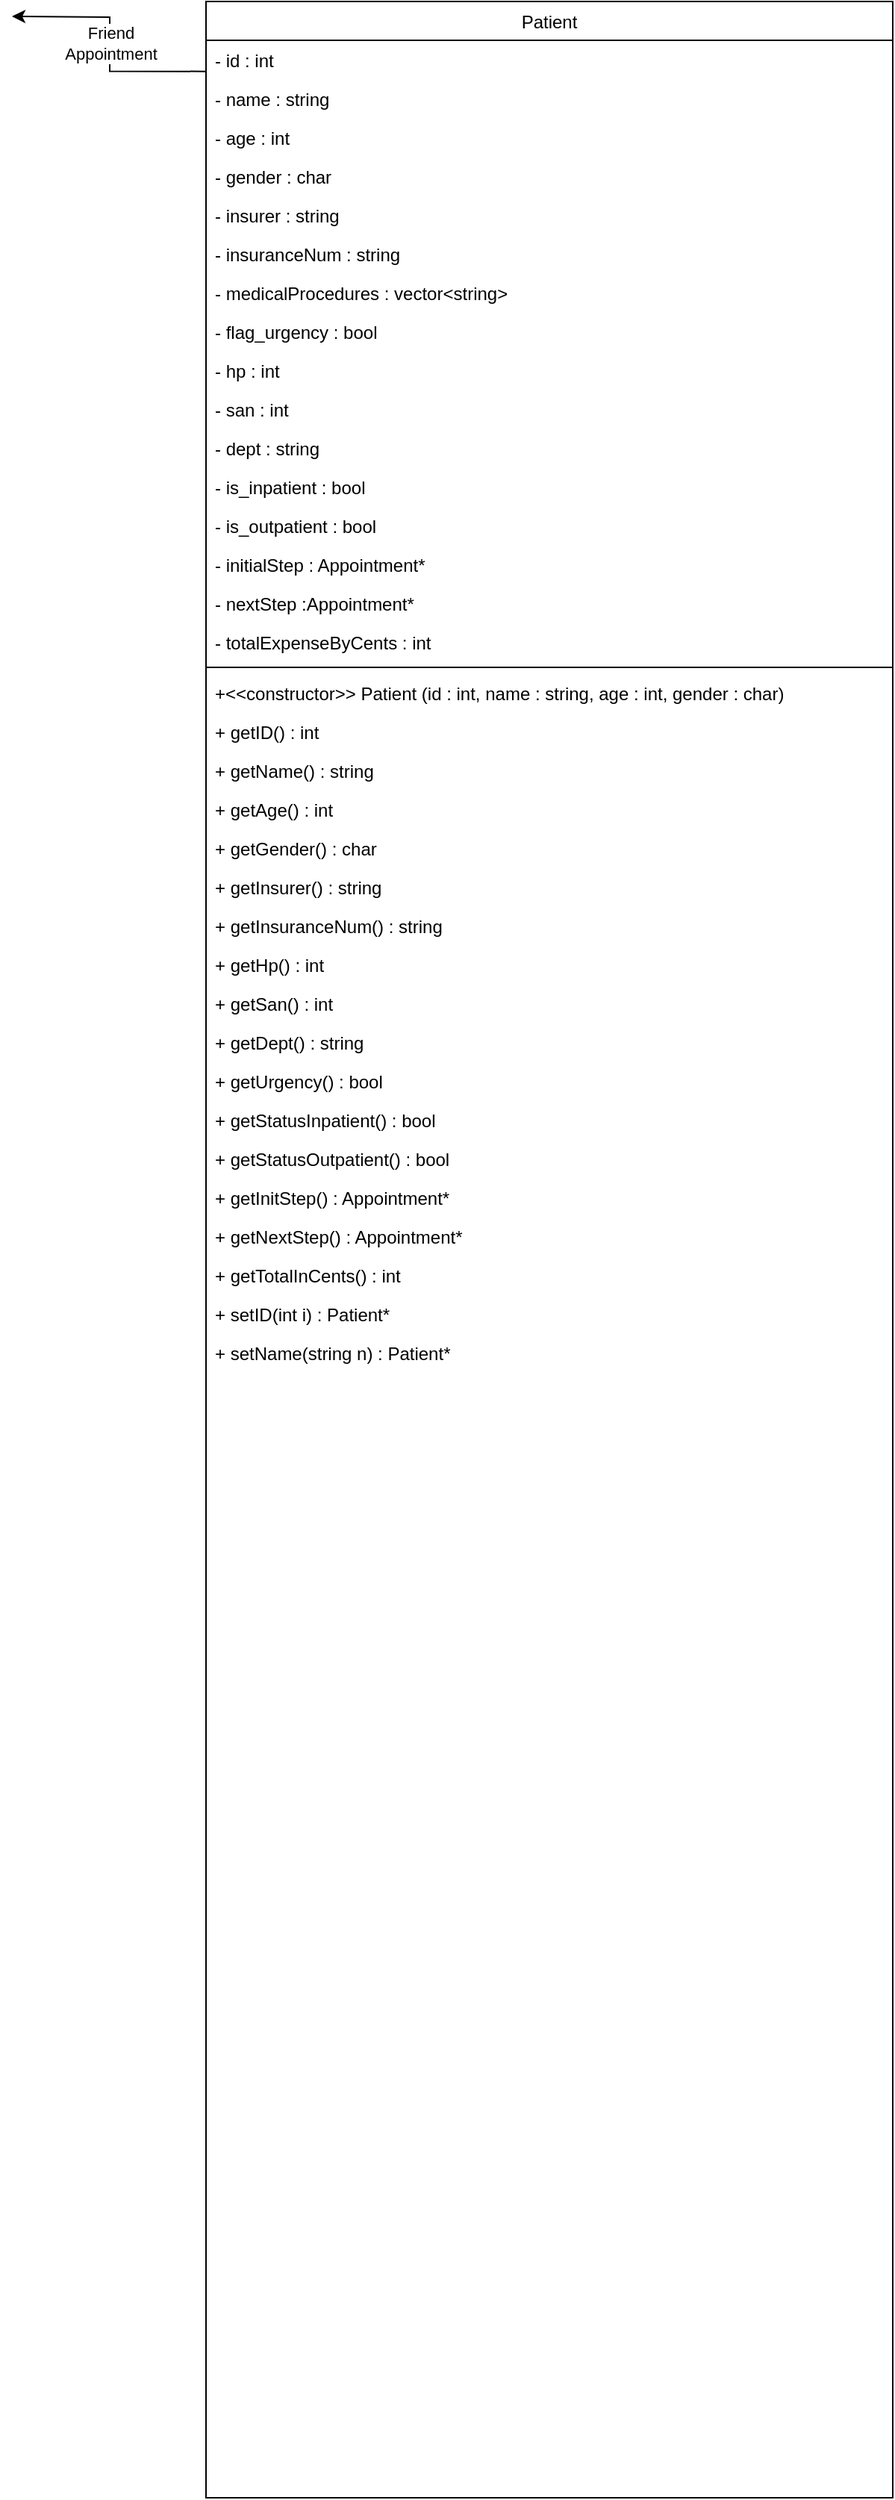 <mxfile version="24.0.2" type="github">
  <diagram name="第 1 页" id="0bD3lU0_Pifh6ExXDQBx">
    <mxGraphModel dx="478" dy="447" grid="1" gridSize="10" guides="1" tooltips="1" connect="1" arrows="1" fold="1" page="1" pageScale="1" pageWidth="827" pageHeight="1169" math="0" shadow="0">
      <root>
        <mxCell id="0" />
        <mxCell id="1" parent="0" />
        <mxCell id="EDMrqdcetq08YhEvp83--6" value="&lt;div&gt;Friend &lt;br&gt;&lt;/div&gt;&lt;div&gt;Appointment&lt;br&gt;&lt;/div&gt;" style="edgeStyle=orthogonalEdgeStyle;rounded=0;orthogonalLoop=1;jettySize=auto;html=1;exitX=0;exitY=0.028;exitDx=0;exitDy=0;exitPerimeter=0;" edge="1" parent="1" source="EDMrqdcetq08YhEvp83--1">
          <mxGeometry relative="1" as="geometry">
            <mxPoint x="40" y="80" as="targetPoint" />
          </mxGeometry>
        </mxCell>
        <mxCell id="EDMrqdcetq08YhEvp83--1" value="Patient" style="swimlane;fontStyle=0;align=center;verticalAlign=top;childLayout=stackLayout;horizontal=1;startSize=26;horizontalStack=0;resizeParent=1;resizeLast=0;collapsible=1;marginBottom=0;rounded=0;shadow=0;strokeWidth=1;" vertex="1" parent="1">
          <mxGeometry x="170" y="70" width="460" height="1672" as="geometry">
            <mxRectangle x="550" y="140" width="160" height="26" as="alternateBounds" />
          </mxGeometry>
        </mxCell>
        <mxCell id="EDMrqdcetq08YhEvp83--2" value="- id : int" style="text;align=left;verticalAlign=top;spacingLeft=4;spacingRight=4;overflow=hidden;rotatable=0;points=[[0,0.5],[1,0.5]];portConstraint=eastwest;" vertex="1" parent="EDMrqdcetq08YhEvp83--1">
          <mxGeometry y="26" width="460" height="26" as="geometry" />
        </mxCell>
        <mxCell id="EDMrqdcetq08YhEvp83--18" value="- name : string" style="text;align=left;verticalAlign=top;spacingLeft=4;spacingRight=4;overflow=hidden;rotatable=0;points=[[0,0.5],[1,0.5]];portConstraint=eastwest;" vertex="1" parent="EDMrqdcetq08YhEvp83--1">
          <mxGeometry y="52" width="460" height="26" as="geometry" />
        </mxCell>
        <mxCell id="EDMrqdcetq08YhEvp83--17" value="- age : int" style="text;align=left;verticalAlign=top;spacingLeft=4;spacingRight=4;overflow=hidden;rotatable=0;points=[[0,0.5],[1,0.5]];portConstraint=eastwest;" vertex="1" parent="EDMrqdcetq08YhEvp83--1">
          <mxGeometry y="78" width="460" height="26" as="geometry" />
        </mxCell>
        <mxCell id="EDMrqdcetq08YhEvp83--16" value="- gender : char" style="text;align=left;verticalAlign=top;spacingLeft=4;spacingRight=4;overflow=hidden;rotatable=0;points=[[0,0.5],[1,0.5]];portConstraint=eastwest;" vertex="1" parent="EDMrqdcetq08YhEvp83--1">
          <mxGeometry y="104" width="460" height="26" as="geometry" />
        </mxCell>
        <mxCell id="EDMrqdcetq08YhEvp83--15" value="- insurer : string" style="text;align=left;verticalAlign=top;spacingLeft=4;spacingRight=4;overflow=hidden;rotatable=0;points=[[0,0.5],[1,0.5]];portConstraint=eastwest;" vertex="1" parent="EDMrqdcetq08YhEvp83--1">
          <mxGeometry y="130" width="460" height="26" as="geometry" />
        </mxCell>
        <mxCell id="EDMrqdcetq08YhEvp83--14" value="- insuranceNum : string" style="text;align=left;verticalAlign=top;spacingLeft=4;spacingRight=4;overflow=hidden;rotatable=0;points=[[0,0.5],[1,0.5]];portConstraint=eastwest;" vertex="1" parent="EDMrqdcetq08YhEvp83--1">
          <mxGeometry y="156" width="460" height="26" as="geometry" />
        </mxCell>
        <mxCell id="EDMrqdcetq08YhEvp83--13" value="- medicalProcedures : vector&lt;string&gt;" style="text;align=left;verticalAlign=top;spacingLeft=4;spacingRight=4;overflow=hidden;rotatable=0;points=[[0,0.5],[1,0.5]];portConstraint=eastwest;" vertex="1" parent="EDMrqdcetq08YhEvp83--1">
          <mxGeometry y="182" width="460" height="26" as="geometry" />
        </mxCell>
        <mxCell id="EDMrqdcetq08YhEvp83--23" value="- flag_urgency : bool" style="text;align=left;verticalAlign=top;spacingLeft=4;spacingRight=4;overflow=hidden;rotatable=0;points=[[0,0.5],[1,0.5]];portConstraint=eastwest;" vertex="1" parent="EDMrqdcetq08YhEvp83--1">
          <mxGeometry y="208" width="460" height="26" as="geometry" />
        </mxCell>
        <mxCell id="EDMrqdcetq08YhEvp83--22" value="- hp : int" style="text;align=left;verticalAlign=top;spacingLeft=4;spacingRight=4;overflow=hidden;rotatable=0;points=[[0,0.5],[1,0.5]];portConstraint=eastwest;" vertex="1" parent="EDMrqdcetq08YhEvp83--1">
          <mxGeometry y="234" width="460" height="26" as="geometry" />
        </mxCell>
        <mxCell id="EDMrqdcetq08YhEvp83--21" value="- san : int" style="text;align=left;verticalAlign=top;spacingLeft=4;spacingRight=4;overflow=hidden;rotatable=0;points=[[0,0.5],[1,0.5]];portConstraint=eastwest;" vertex="1" parent="EDMrqdcetq08YhEvp83--1">
          <mxGeometry y="260" width="460" height="26" as="geometry" />
        </mxCell>
        <mxCell id="EDMrqdcetq08YhEvp83--20" value="- dept : string" style="text;align=left;verticalAlign=top;spacingLeft=4;spacingRight=4;overflow=hidden;rotatable=0;points=[[0,0.5],[1,0.5]];portConstraint=eastwest;" vertex="1" parent="EDMrqdcetq08YhEvp83--1">
          <mxGeometry y="286" width="460" height="26" as="geometry" />
        </mxCell>
        <mxCell id="EDMrqdcetq08YhEvp83--19" value="- is_inpatient : bool" style="text;align=left;verticalAlign=top;spacingLeft=4;spacingRight=4;overflow=hidden;rotatable=0;points=[[0,0.5],[1,0.5]];portConstraint=eastwest;" vertex="1" parent="EDMrqdcetq08YhEvp83--1">
          <mxGeometry y="312" width="460" height="26" as="geometry" />
        </mxCell>
        <mxCell id="EDMrqdcetq08YhEvp83--26" value="- is_outpatient : bool" style="text;align=left;verticalAlign=top;spacingLeft=4;spacingRight=4;overflow=hidden;rotatable=0;points=[[0,0.5],[1,0.5]];portConstraint=eastwest;" vertex="1" parent="EDMrqdcetq08YhEvp83--1">
          <mxGeometry y="338" width="460" height="26" as="geometry" />
        </mxCell>
        <mxCell id="EDMrqdcetq08YhEvp83--25" value="- initialStep : Appointment*" style="text;align=left;verticalAlign=top;spacingLeft=4;spacingRight=4;overflow=hidden;rotatable=0;points=[[0,0.5],[1,0.5]];portConstraint=eastwest;" vertex="1" parent="EDMrqdcetq08YhEvp83--1">
          <mxGeometry y="364" width="460" height="26" as="geometry" />
        </mxCell>
        <mxCell id="EDMrqdcetq08YhEvp83--24" value="- nextStep :Appointment*" style="text;align=left;verticalAlign=top;spacingLeft=4;spacingRight=4;overflow=hidden;rotatable=0;points=[[0,0.5],[1,0.5]];portConstraint=eastwest;" vertex="1" parent="EDMrqdcetq08YhEvp83--1">
          <mxGeometry y="390" width="460" height="26" as="geometry" />
        </mxCell>
        <mxCell id="EDMrqdcetq08YhEvp83--28" value="- totalExpenseByCents : int" style="text;align=left;verticalAlign=top;spacingLeft=4;spacingRight=4;overflow=hidden;rotatable=0;points=[[0,0.5],[1,0.5]];portConstraint=eastwest;" vertex="1" parent="EDMrqdcetq08YhEvp83--1">
          <mxGeometry y="416" width="460" height="26" as="geometry" />
        </mxCell>
        <mxCell id="EDMrqdcetq08YhEvp83--3" value="" style="line;html=1;strokeWidth=1;align=left;verticalAlign=middle;spacingTop=-1;spacingLeft=3;spacingRight=3;rotatable=0;labelPosition=right;points=[];portConstraint=eastwest;" vertex="1" parent="EDMrqdcetq08YhEvp83--1">
          <mxGeometry y="442" width="460" height="8" as="geometry" />
        </mxCell>
        <mxCell id="EDMrqdcetq08YhEvp83--4" value="+&lt;&lt;constructor&gt;&gt; Patient (id : int, name : string, age : int, gender : char)" style="text;align=left;verticalAlign=top;spacingLeft=4;spacingRight=4;overflow=hidden;rotatable=0;points=[[0,0.5],[1,0.5]];portConstraint=eastwest;" vertex="1" parent="EDMrqdcetq08YhEvp83--1">
          <mxGeometry y="450" width="460" height="26" as="geometry" />
        </mxCell>
        <mxCell id="EDMrqdcetq08YhEvp83--7" value="+ getID() : int" style="text;align=left;verticalAlign=top;spacingLeft=4;spacingRight=4;overflow=hidden;rotatable=0;points=[[0,0.5],[1,0.5]];portConstraint=eastwest;" vertex="1" parent="EDMrqdcetq08YhEvp83--1">
          <mxGeometry y="476" width="460" height="26" as="geometry" />
        </mxCell>
        <mxCell id="EDMrqdcetq08YhEvp83--8" value="+ getName() : string" style="text;align=left;verticalAlign=top;spacingLeft=4;spacingRight=4;overflow=hidden;rotatable=0;points=[[0,0.5],[1,0.5]];portConstraint=eastwest;" vertex="1" parent="EDMrqdcetq08YhEvp83--1">
          <mxGeometry y="502" width="460" height="26" as="geometry" />
        </mxCell>
        <mxCell id="EDMrqdcetq08YhEvp83--9" value="+ getAge() : int" style="text;align=left;verticalAlign=top;spacingLeft=4;spacingRight=4;overflow=hidden;rotatable=0;points=[[0,0.5],[1,0.5]];portConstraint=eastwest;" vertex="1" parent="EDMrqdcetq08YhEvp83--1">
          <mxGeometry y="528" width="460" height="26" as="geometry" />
        </mxCell>
        <mxCell id="EDMrqdcetq08YhEvp83--43" value="+ getGender() : char" style="text;align=left;verticalAlign=top;spacingLeft=4;spacingRight=4;overflow=hidden;rotatable=0;points=[[0,0.5],[1,0.5]];portConstraint=eastwest;" vertex="1" parent="EDMrqdcetq08YhEvp83--1">
          <mxGeometry y="554" width="460" height="26" as="geometry" />
        </mxCell>
        <mxCell id="EDMrqdcetq08YhEvp83--42" value="+ getInsurer() : string" style="text;align=left;verticalAlign=top;spacingLeft=4;spacingRight=4;overflow=hidden;rotatable=0;points=[[0,0.5],[1,0.5]];portConstraint=eastwest;" vertex="1" parent="EDMrqdcetq08YhEvp83--1">
          <mxGeometry y="580" width="460" height="26" as="geometry" />
        </mxCell>
        <mxCell id="EDMrqdcetq08YhEvp83--41" value="+ getInsuranceNum() : string" style="text;align=left;verticalAlign=top;spacingLeft=4;spacingRight=4;overflow=hidden;rotatable=0;points=[[0,0.5],[1,0.5]];portConstraint=eastwest;" vertex="1" parent="EDMrqdcetq08YhEvp83--1">
          <mxGeometry y="606" width="460" height="26" as="geometry" />
        </mxCell>
        <mxCell id="EDMrqdcetq08YhEvp83--40" value="+ getHp() : int" style="text;align=left;verticalAlign=top;spacingLeft=4;spacingRight=4;overflow=hidden;rotatable=0;points=[[0,0.5],[1,0.5]];portConstraint=eastwest;" vertex="1" parent="EDMrqdcetq08YhEvp83--1">
          <mxGeometry y="632" width="460" height="26" as="geometry" />
        </mxCell>
        <mxCell id="EDMrqdcetq08YhEvp83--39" value="+ getSan() : int" style="text;align=left;verticalAlign=top;spacingLeft=4;spacingRight=4;overflow=hidden;rotatable=0;points=[[0,0.5],[1,0.5]];portConstraint=eastwest;" vertex="1" parent="EDMrqdcetq08YhEvp83--1">
          <mxGeometry y="658" width="460" height="26" as="geometry" />
        </mxCell>
        <mxCell id="EDMrqdcetq08YhEvp83--38" value="+ getDept() : string" style="text;align=left;verticalAlign=top;spacingLeft=4;spacingRight=4;overflow=hidden;rotatable=0;points=[[0,0.5],[1,0.5]];portConstraint=eastwest;" vertex="1" parent="EDMrqdcetq08YhEvp83--1">
          <mxGeometry y="684" width="460" height="26" as="geometry" />
        </mxCell>
        <mxCell id="EDMrqdcetq08YhEvp83--37" value="+ getUrgency() : bool" style="text;align=left;verticalAlign=top;spacingLeft=4;spacingRight=4;overflow=hidden;rotatable=0;points=[[0,0.5],[1,0.5]];portConstraint=eastwest;" vertex="1" parent="EDMrqdcetq08YhEvp83--1">
          <mxGeometry y="710" width="460" height="26" as="geometry" />
        </mxCell>
        <mxCell id="EDMrqdcetq08YhEvp83--36" value="+ getStatusInpatient() : bool" style="text;align=left;verticalAlign=top;spacingLeft=4;spacingRight=4;overflow=hidden;rotatable=0;points=[[0,0.5],[1,0.5]];portConstraint=eastwest;" vertex="1" parent="EDMrqdcetq08YhEvp83--1">
          <mxGeometry y="736" width="460" height="26" as="geometry" />
        </mxCell>
        <mxCell id="EDMrqdcetq08YhEvp83--35" value="+ getStatusOutpatient() : bool" style="text;align=left;verticalAlign=top;spacingLeft=4;spacingRight=4;overflow=hidden;rotatable=0;points=[[0,0.5],[1,0.5]];portConstraint=eastwest;" vertex="1" parent="EDMrqdcetq08YhEvp83--1">
          <mxGeometry y="762" width="460" height="26" as="geometry" />
        </mxCell>
        <mxCell id="EDMrqdcetq08YhEvp83--34" value="+ getInitStep() : Appointment*" style="text;align=left;verticalAlign=top;spacingLeft=4;spacingRight=4;overflow=hidden;rotatable=0;points=[[0,0.5],[1,0.5]];portConstraint=eastwest;" vertex="1" parent="EDMrqdcetq08YhEvp83--1">
          <mxGeometry y="788" width="460" height="26" as="geometry" />
        </mxCell>
        <mxCell id="EDMrqdcetq08YhEvp83--33" value="+ getNextStep() : Appointment*" style="text;align=left;verticalAlign=top;spacingLeft=4;spacingRight=4;overflow=hidden;rotatable=0;points=[[0,0.5],[1,0.5]];portConstraint=eastwest;" vertex="1" parent="EDMrqdcetq08YhEvp83--1">
          <mxGeometry y="814" width="460" height="26" as="geometry" />
        </mxCell>
        <mxCell id="EDMrqdcetq08YhEvp83--32" value="+ getTotalInCents() : int" style="text;align=left;verticalAlign=top;spacingLeft=4;spacingRight=4;overflow=hidden;rotatable=0;points=[[0,0.5],[1,0.5]];portConstraint=eastwest;" vertex="1" parent="EDMrqdcetq08YhEvp83--1">
          <mxGeometry y="840" width="460" height="26" as="geometry" />
        </mxCell>
        <mxCell id="EDMrqdcetq08YhEvp83--31" value="+ setID(int i) : Patient*" style="text;align=left;verticalAlign=top;spacingLeft=4;spacingRight=4;overflow=hidden;rotatable=0;points=[[0,0.5],[1,0.5]];portConstraint=eastwest;" vertex="1" parent="EDMrqdcetq08YhEvp83--1">
          <mxGeometry y="866" width="460" height="26" as="geometry" />
        </mxCell>
        <mxCell id="EDMrqdcetq08YhEvp83--68" value="+ setName(string n) : Patient*" style="text;align=left;verticalAlign=top;spacingLeft=4;spacingRight=4;overflow=hidden;rotatable=0;points=[[0,0.5],[1,0.5]];portConstraint=eastwest;" vertex="1" parent="EDMrqdcetq08YhEvp83--1">
          <mxGeometry y="892" width="460" height="26" as="geometry" />
        </mxCell>
        <mxCell id="EDMrqdcetq08YhEvp83--67" style="text;align=left;verticalAlign=top;spacingLeft=4;spacingRight=4;overflow=hidden;rotatable=0;points=[[0,0.5],[1,0.5]];portConstraint=eastwest;" vertex="1" parent="EDMrqdcetq08YhEvp83--1">
          <mxGeometry y="918" width="460" height="26" as="geometry" />
        </mxCell>
        <mxCell id="EDMrqdcetq08YhEvp83--66" style="text;align=left;verticalAlign=top;spacingLeft=4;spacingRight=4;overflow=hidden;rotatable=0;points=[[0,0.5],[1,0.5]];portConstraint=eastwest;" vertex="1" parent="EDMrqdcetq08YhEvp83--1">
          <mxGeometry y="944" width="460" height="26" as="geometry" />
        </mxCell>
        <mxCell id="EDMrqdcetq08YhEvp83--65" style="text;align=left;verticalAlign=top;spacingLeft=4;spacingRight=4;overflow=hidden;rotatable=0;points=[[0,0.5],[1,0.5]];portConstraint=eastwest;" vertex="1" parent="EDMrqdcetq08YhEvp83--1">
          <mxGeometry y="970" width="460" height="26" as="geometry" />
        </mxCell>
        <mxCell id="EDMrqdcetq08YhEvp83--64" style="text;align=left;verticalAlign=top;spacingLeft=4;spacingRight=4;overflow=hidden;rotatable=0;points=[[0,0.5],[1,0.5]];portConstraint=eastwest;" vertex="1" parent="EDMrqdcetq08YhEvp83--1">
          <mxGeometry y="996" width="460" height="26" as="geometry" />
        </mxCell>
        <mxCell id="EDMrqdcetq08YhEvp83--63" style="text;align=left;verticalAlign=top;spacingLeft=4;spacingRight=4;overflow=hidden;rotatable=0;points=[[0,0.5],[1,0.5]];portConstraint=eastwest;" vertex="1" parent="EDMrqdcetq08YhEvp83--1">
          <mxGeometry y="1022" width="460" height="26" as="geometry" />
        </mxCell>
        <mxCell id="EDMrqdcetq08YhEvp83--62" style="text;align=left;verticalAlign=top;spacingLeft=4;spacingRight=4;overflow=hidden;rotatable=0;points=[[0,0.5],[1,0.5]];portConstraint=eastwest;" vertex="1" parent="EDMrqdcetq08YhEvp83--1">
          <mxGeometry y="1048" width="460" height="26" as="geometry" />
        </mxCell>
        <mxCell id="EDMrqdcetq08YhEvp83--61" style="text;align=left;verticalAlign=top;spacingLeft=4;spacingRight=4;overflow=hidden;rotatable=0;points=[[0,0.5],[1,0.5]];portConstraint=eastwest;" vertex="1" parent="EDMrqdcetq08YhEvp83--1">
          <mxGeometry y="1074" width="460" height="26" as="geometry" />
        </mxCell>
        <mxCell id="EDMrqdcetq08YhEvp83--60" style="text;align=left;verticalAlign=top;spacingLeft=4;spacingRight=4;overflow=hidden;rotatable=0;points=[[0,0.5],[1,0.5]];portConstraint=eastwest;" vertex="1" parent="EDMrqdcetq08YhEvp83--1">
          <mxGeometry y="1100" width="460" height="26" as="geometry" />
        </mxCell>
        <mxCell id="EDMrqdcetq08YhEvp83--59" style="text;align=left;verticalAlign=top;spacingLeft=4;spacingRight=4;overflow=hidden;rotatable=0;points=[[0,0.5],[1,0.5]];portConstraint=eastwest;" vertex="1" parent="EDMrqdcetq08YhEvp83--1">
          <mxGeometry y="1126" width="460" height="26" as="geometry" />
        </mxCell>
        <mxCell id="EDMrqdcetq08YhEvp83--58" style="text;align=left;verticalAlign=top;spacingLeft=4;spacingRight=4;overflow=hidden;rotatable=0;points=[[0,0.5],[1,0.5]];portConstraint=eastwest;" vertex="1" parent="EDMrqdcetq08YhEvp83--1">
          <mxGeometry y="1152" width="460" height="26" as="geometry" />
        </mxCell>
        <mxCell id="EDMrqdcetq08YhEvp83--57" style="text;align=left;verticalAlign=top;spacingLeft=4;spacingRight=4;overflow=hidden;rotatable=0;points=[[0,0.5],[1,0.5]];portConstraint=eastwest;" vertex="1" parent="EDMrqdcetq08YhEvp83--1">
          <mxGeometry y="1178" width="460" height="26" as="geometry" />
        </mxCell>
        <mxCell id="EDMrqdcetq08YhEvp83--56" style="text;align=left;verticalAlign=top;spacingLeft=4;spacingRight=4;overflow=hidden;rotatable=0;points=[[0,0.5],[1,0.5]];portConstraint=eastwest;" vertex="1" parent="EDMrqdcetq08YhEvp83--1">
          <mxGeometry y="1204" width="460" height="26" as="geometry" />
        </mxCell>
        <mxCell id="EDMrqdcetq08YhEvp83--55" style="text;align=left;verticalAlign=top;spacingLeft=4;spacingRight=4;overflow=hidden;rotatable=0;points=[[0,0.5],[1,0.5]];portConstraint=eastwest;" vertex="1" parent="EDMrqdcetq08YhEvp83--1">
          <mxGeometry y="1230" width="460" height="26" as="geometry" />
        </mxCell>
        <mxCell id="EDMrqdcetq08YhEvp83--54" style="text;align=left;verticalAlign=top;spacingLeft=4;spacingRight=4;overflow=hidden;rotatable=0;points=[[0,0.5],[1,0.5]];portConstraint=eastwest;" vertex="1" parent="EDMrqdcetq08YhEvp83--1">
          <mxGeometry y="1256" width="460" height="26" as="geometry" />
        </mxCell>
        <mxCell id="EDMrqdcetq08YhEvp83--53" style="text;align=left;verticalAlign=top;spacingLeft=4;spacingRight=4;overflow=hidden;rotatable=0;points=[[0,0.5],[1,0.5]];portConstraint=eastwest;" vertex="1" parent="EDMrqdcetq08YhEvp83--1">
          <mxGeometry y="1282" width="460" height="26" as="geometry" />
        </mxCell>
        <mxCell id="EDMrqdcetq08YhEvp83--52" style="text;align=left;verticalAlign=top;spacingLeft=4;spacingRight=4;overflow=hidden;rotatable=0;points=[[0,0.5],[1,0.5]];portConstraint=eastwest;" vertex="1" parent="EDMrqdcetq08YhEvp83--1">
          <mxGeometry y="1308" width="460" height="26" as="geometry" />
        </mxCell>
        <mxCell id="EDMrqdcetq08YhEvp83--51" style="text;align=left;verticalAlign=top;spacingLeft=4;spacingRight=4;overflow=hidden;rotatable=0;points=[[0,0.5],[1,0.5]];portConstraint=eastwest;" vertex="1" parent="EDMrqdcetq08YhEvp83--1">
          <mxGeometry y="1334" width="460" height="26" as="geometry" />
        </mxCell>
        <mxCell id="EDMrqdcetq08YhEvp83--50" style="text;align=left;verticalAlign=top;spacingLeft=4;spacingRight=4;overflow=hidden;rotatable=0;points=[[0,0.5],[1,0.5]];portConstraint=eastwest;" vertex="1" parent="EDMrqdcetq08YhEvp83--1">
          <mxGeometry y="1360" width="460" height="26" as="geometry" />
        </mxCell>
        <mxCell id="EDMrqdcetq08YhEvp83--49" style="text;align=left;verticalAlign=top;spacingLeft=4;spacingRight=4;overflow=hidden;rotatable=0;points=[[0,0.5],[1,0.5]];portConstraint=eastwest;" vertex="1" parent="EDMrqdcetq08YhEvp83--1">
          <mxGeometry y="1386" width="460" height="26" as="geometry" />
        </mxCell>
        <mxCell id="EDMrqdcetq08YhEvp83--48" style="text;align=left;verticalAlign=top;spacingLeft=4;spacingRight=4;overflow=hidden;rotatable=0;points=[[0,0.5],[1,0.5]];portConstraint=eastwest;" vertex="1" parent="EDMrqdcetq08YhEvp83--1">
          <mxGeometry y="1412" width="460" height="26" as="geometry" />
        </mxCell>
        <mxCell id="EDMrqdcetq08YhEvp83--47" style="text;align=left;verticalAlign=top;spacingLeft=4;spacingRight=4;overflow=hidden;rotatable=0;points=[[0,0.5],[1,0.5]];portConstraint=eastwest;" vertex="1" parent="EDMrqdcetq08YhEvp83--1">
          <mxGeometry y="1438" width="460" height="26" as="geometry" />
        </mxCell>
        <mxCell id="EDMrqdcetq08YhEvp83--46" style="text;align=left;verticalAlign=top;spacingLeft=4;spacingRight=4;overflow=hidden;rotatable=0;points=[[0,0.5],[1,0.5]];portConstraint=eastwest;" vertex="1" parent="EDMrqdcetq08YhEvp83--1">
          <mxGeometry y="1464" width="460" height="26" as="geometry" />
        </mxCell>
        <mxCell id="EDMrqdcetq08YhEvp83--45" style="text;align=left;verticalAlign=top;spacingLeft=4;spacingRight=4;overflow=hidden;rotatable=0;points=[[0,0.5],[1,0.5]];portConstraint=eastwest;" vertex="1" parent="EDMrqdcetq08YhEvp83--1">
          <mxGeometry y="1490" width="460" height="26" as="geometry" />
        </mxCell>
        <mxCell id="EDMrqdcetq08YhEvp83--44" style="text;align=left;verticalAlign=top;spacingLeft=4;spacingRight=4;overflow=hidden;rotatable=0;points=[[0,0.5],[1,0.5]];portConstraint=eastwest;" vertex="1" parent="EDMrqdcetq08YhEvp83--1">
          <mxGeometry y="1516" width="460" height="26" as="geometry" />
        </mxCell>
        <mxCell id="EDMrqdcetq08YhEvp83--30" style="text;align=left;verticalAlign=top;spacingLeft=4;spacingRight=4;overflow=hidden;rotatable=0;points=[[0,0.5],[1,0.5]];portConstraint=eastwest;" vertex="1" parent="EDMrqdcetq08YhEvp83--1">
          <mxGeometry y="1542" width="460" height="26" as="geometry" />
        </mxCell>
        <mxCell id="EDMrqdcetq08YhEvp83--29" style="text;align=left;verticalAlign=top;spacingLeft=4;spacingRight=4;overflow=hidden;rotatable=0;points=[[0,0.5],[1,0.5]];portConstraint=eastwest;" vertex="1" parent="EDMrqdcetq08YhEvp83--1">
          <mxGeometry y="1568" width="460" height="26" as="geometry" />
        </mxCell>
        <mxCell id="EDMrqdcetq08YhEvp83--10" style="text;align=left;verticalAlign=top;spacingLeft=4;spacingRight=4;overflow=hidden;rotatable=0;points=[[0,0.5],[1,0.5]];portConstraint=eastwest;" vertex="1" parent="EDMrqdcetq08YhEvp83--1">
          <mxGeometry y="1594" width="460" height="26" as="geometry" />
        </mxCell>
        <mxCell id="EDMrqdcetq08YhEvp83--11" style="text;align=left;verticalAlign=top;spacingLeft=4;spacingRight=4;overflow=hidden;rotatable=0;points=[[0,0.5],[1,0.5]];portConstraint=eastwest;" vertex="1" parent="EDMrqdcetq08YhEvp83--1">
          <mxGeometry y="1620" width="460" height="26" as="geometry" />
        </mxCell>
        <mxCell id="EDMrqdcetq08YhEvp83--12" style="text;align=left;verticalAlign=top;spacingLeft=4;spacingRight=4;overflow=hidden;rotatable=0;points=[[0,0.5],[1,0.5]];portConstraint=eastwest;" vertex="1" parent="EDMrqdcetq08YhEvp83--1">
          <mxGeometry y="1646" width="460" height="26" as="geometry" />
        </mxCell>
      </root>
    </mxGraphModel>
  </diagram>
</mxfile>
